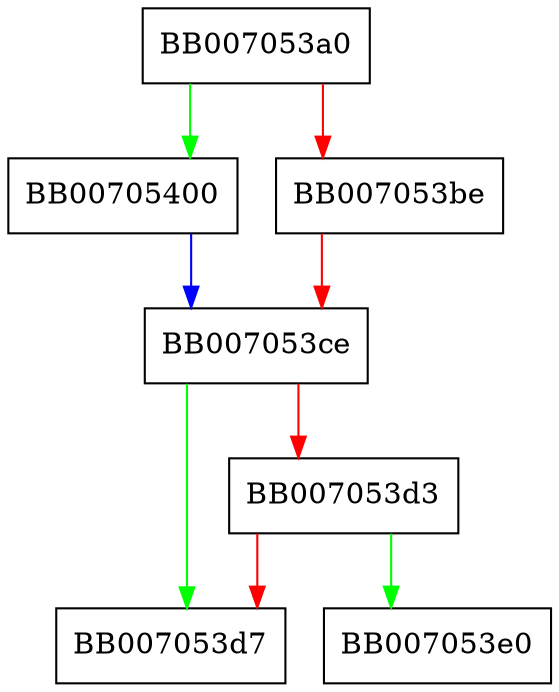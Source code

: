 digraph ossl_ccm_generic_auth_encrypt {
  node [shape="box"];
  graph [splines=ortho];
  BB007053a0 -> BB00705400 [color="green"];
  BB007053a0 -> BB007053be [color="red"];
  BB007053be -> BB007053ce [color="red"];
  BB007053ce -> BB007053d7 [color="green"];
  BB007053ce -> BB007053d3 [color="red"];
  BB007053d3 -> BB007053e0 [color="green"];
  BB007053d3 -> BB007053d7 [color="red"];
  BB00705400 -> BB007053ce [color="blue"];
}